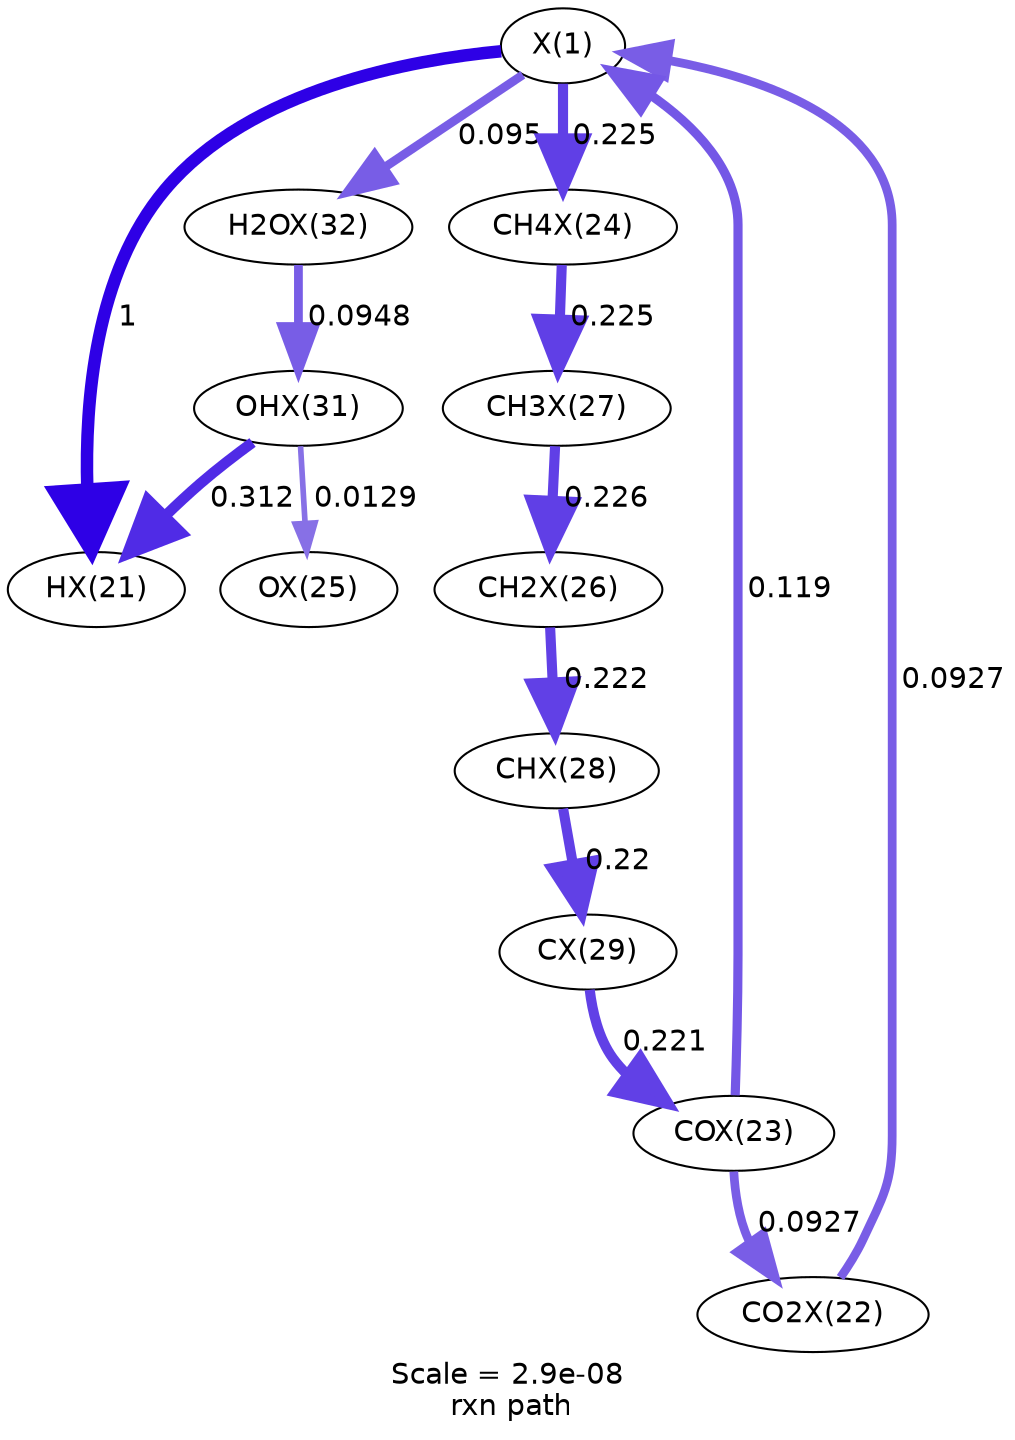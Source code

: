 digraph reaction_paths {
center=1;
s0 -> s1[fontname="Helvetica", penwidth=6, arrowsize=3, color="0.7, 1.5, 0.9"
, label=" 1"];
s2 -> s0[fontname="Helvetica", penwidth=4.2, arrowsize=2.1, color="0.7, 0.593, 0.9"
, label=" 0.0927"];
s3 -> s0[fontname="Helvetica", penwidth=4.4, arrowsize=2.2, color="0.7, 0.619, 0.9"
, label=" 0.119"];
s0 -> s12[fontname="Helvetica", penwidth=4.22, arrowsize=2.11, color="0.7, 0.595, 0.9"
, label=" 0.095"];
s0 -> s4[fontname="Helvetica", penwidth=4.87, arrowsize=2.44, color="0.7, 0.725, 0.9"
, label=" 0.225"];
s11 -> s1[fontname="Helvetica", penwidth=5.12, arrowsize=2.56, color="0.7, 0.812, 0.9"
, label=" 0.312"];
s3 -> s2[fontname="Helvetica", penwidth=4.2, arrowsize=2.1, color="0.7, 0.593, 0.9"
, label=" 0.0927"];
s9 -> s3[fontname="Helvetica", penwidth=4.86, arrowsize=2.43, color="0.7, 0.721, 0.9"
, label=" 0.221"];
s11 -> s5[fontname="Helvetica", penwidth=2.72, arrowsize=1.36, color="0.7, 0.513, 0.9"
, label=" 0.0129"];
s7 -> s6[fontname="Helvetica", penwidth=4.88, arrowsize=2.44, color="0.7, 0.726, 0.9"
, label=" 0.226"];
s6 -> s8[fontname="Helvetica", penwidth=4.86, arrowsize=2.43, color="0.7, 0.722, 0.9"
, label=" 0.222"];
s4 -> s7[fontname="Helvetica", penwidth=4.87, arrowsize=2.44, color="0.7, 0.725, 0.9"
, label=" 0.225"];
s8 -> s9[fontname="Helvetica", penwidth=4.86, arrowsize=2.43, color="0.7, 0.72, 0.9"
, label=" 0.22"];
s12 -> s11[fontname="Helvetica", penwidth=4.22, arrowsize=2.11, color="0.7, 0.595, 0.9"
, label=" 0.0948"];
s0 [ fontname="Helvetica", label="X(1)"];
s1 [ fontname="Helvetica", label="HX(21)"];
s2 [ fontname="Helvetica", label="CO2X(22)"];
s3 [ fontname="Helvetica", label="COX(23)"];
s4 [ fontname="Helvetica", label="CH4X(24)"];
s5 [ fontname="Helvetica", label="OX(25)"];
s6 [ fontname="Helvetica", label="CH2X(26)"];
s7 [ fontname="Helvetica", label="CH3X(27)"];
s8 [ fontname="Helvetica", label="CHX(28)"];
s9 [ fontname="Helvetica", label="CX(29)"];
s11 [ fontname="Helvetica", label="OHX(31)"];
s12 [ fontname="Helvetica", label="H2OX(32)"];
 label = "Scale = 2.9e-08\l rxn path";
 fontname = "Helvetica";
}
